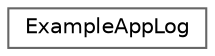 digraph "类继承关系图"
{
 // LATEX_PDF_SIZE
  bgcolor="transparent";
  edge [fontname=Helvetica,fontsize=10,labelfontname=Helvetica,labelfontsize=10];
  node [fontname=Helvetica,fontsize=10,shape=box,height=0.2,width=0.4];
  rankdir="LR";
  Node0 [id="Node000000",label="ExampleAppLog",height=0.2,width=0.4,color="grey40", fillcolor="white", style="filled",URL="$struct_example_app_log.html",tooltip=" "];
}
